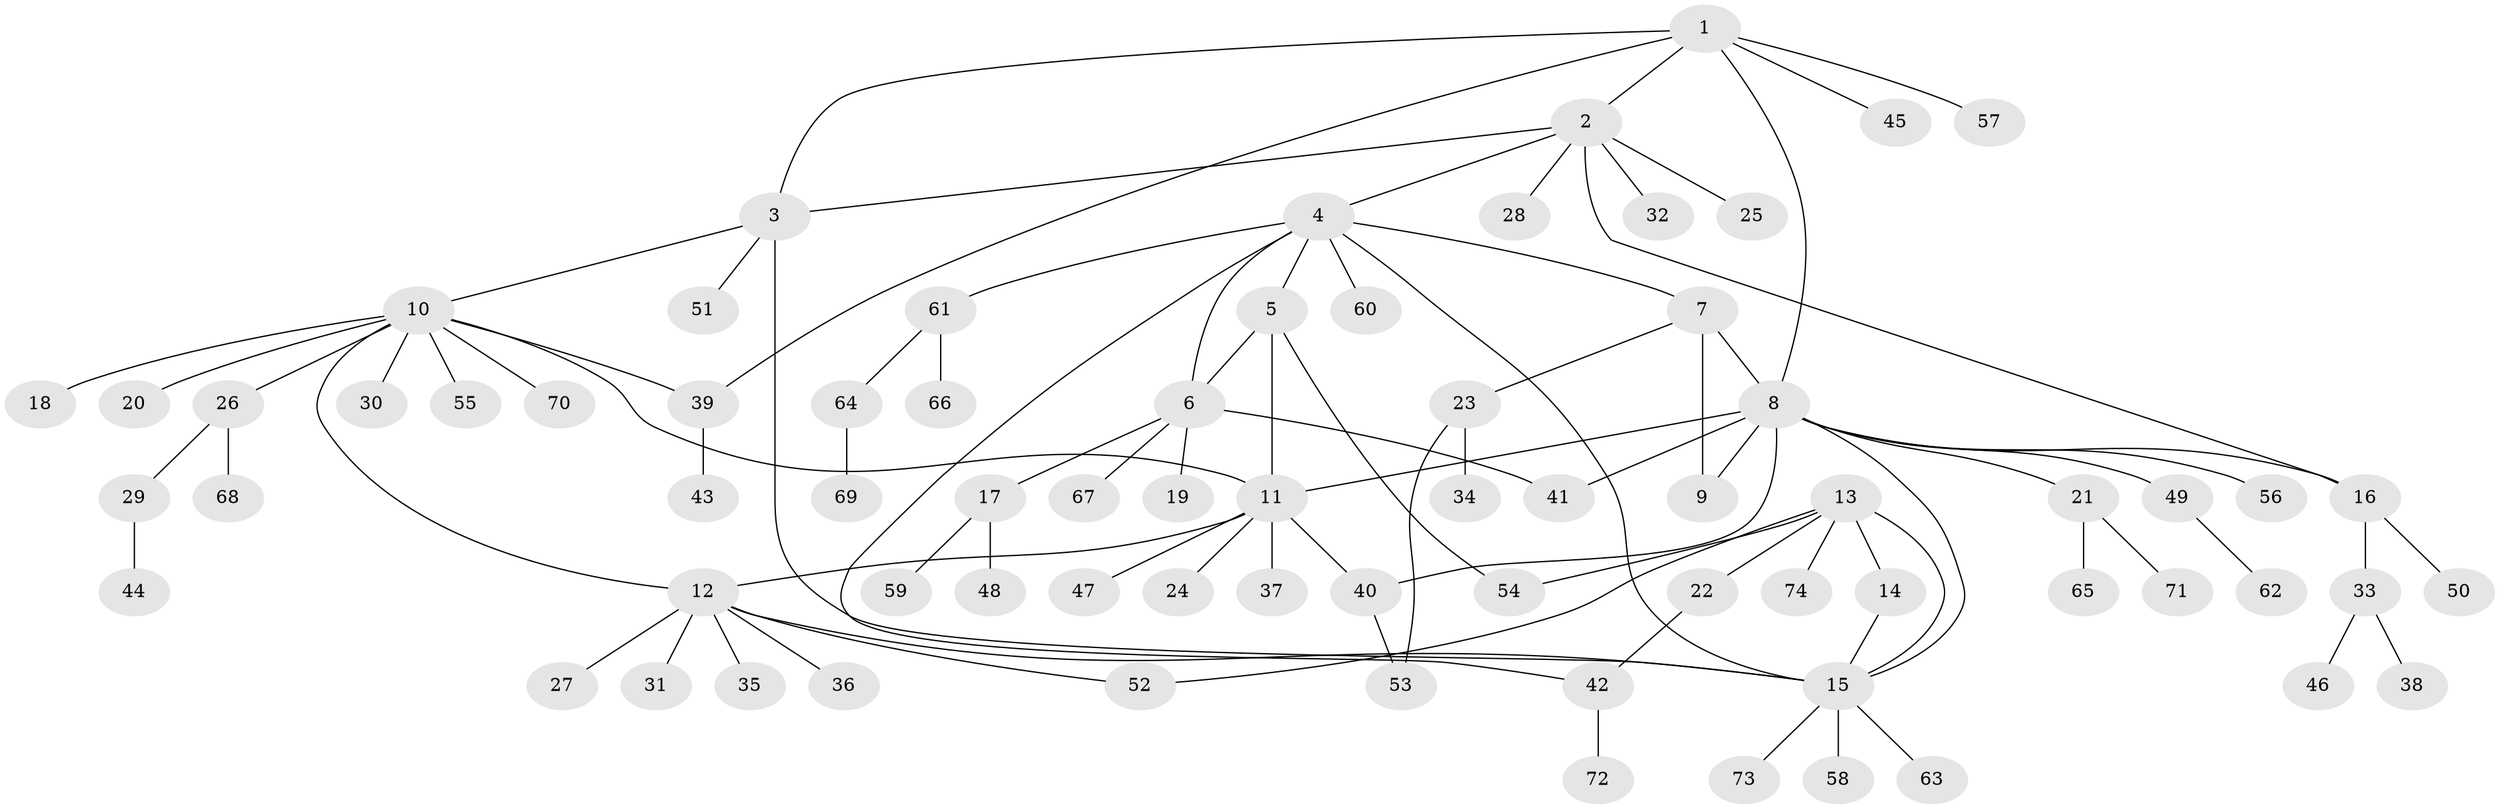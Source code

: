 // Generated by graph-tools (version 1.1) at 2025/11/02/27/25 16:11:32]
// undirected, 74 vertices, 92 edges
graph export_dot {
graph [start="1"]
  node [color=gray90,style=filled];
  1;
  2;
  3;
  4;
  5;
  6;
  7;
  8;
  9;
  10;
  11;
  12;
  13;
  14;
  15;
  16;
  17;
  18;
  19;
  20;
  21;
  22;
  23;
  24;
  25;
  26;
  27;
  28;
  29;
  30;
  31;
  32;
  33;
  34;
  35;
  36;
  37;
  38;
  39;
  40;
  41;
  42;
  43;
  44;
  45;
  46;
  47;
  48;
  49;
  50;
  51;
  52;
  53;
  54;
  55;
  56;
  57;
  58;
  59;
  60;
  61;
  62;
  63;
  64;
  65;
  66;
  67;
  68;
  69;
  70;
  71;
  72;
  73;
  74;
  1 -- 2;
  1 -- 3;
  1 -- 8;
  1 -- 39;
  1 -- 45;
  1 -- 57;
  2 -- 3;
  2 -- 4;
  2 -- 16;
  2 -- 25;
  2 -- 28;
  2 -- 32;
  3 -- 10;
  3 -- 15;
  3 -- 51;
  4 -- 5;
  4 -- 6;
  4 -- 7;
  4 -- 15;
  4 -- 42;
  4 -- 60;
  4 -- 61;
  5 -- 6;
  5 -- 11;
  5 -- 54;
  6 -- 17;
  6 -- 19;
  6 -- 41;
  6 -- 67;
  7 -- 8;
  7 -- 9;
  7 -- 23;
  8 -- 9;
  8 -- 11;
  8 -- 15;
  8 -- 16;
  8 -- 21;
  8 -- 40;
  8 -- 41;
  8 -- 49;
  8 -- 56;
  10 -- 11;
  10 -- 12;
  10 -- 18;
  10 -- 20;
  10 -- 26;
  10 -- 30;
  10 -- 39;
  10 -- 55;
  10 -- 70;
  11 -- 12;
  11 -- 24;
  11 -- 37;
  11 -- 40;
  11 -- 47;
  12 -- 15;
  12 -- 27;
  12 -- 31;
  12 -- 35;
  12 -- 36;
  12 -- 52;
  13 -- 14;
  13 -- 15;
  13 -- 22;
  13 -- 52;
  13 -- 54;
  13 -- 74;
  14 -- 15;
  15 -- 58;
  15 -- 63;
  15 -- 73;
  16 -- 33;
  16 -- 50;
  17 -- 48;
  17 -- 59;
  21 -- 65;
  21 -- 71;
  22 -- 42;
  23 -- 34;
  23 -- 53;
  26 -- 29;
  26 -- 68;
  29 -- 44;
  33 -- 38;
  33 -- 46;
  39 -- 43;
  40 -- 53;
  42 -- 72;
  49 -- 62;
  61 -- 64;
  61 -- 66;
  64 -- 69;
}
